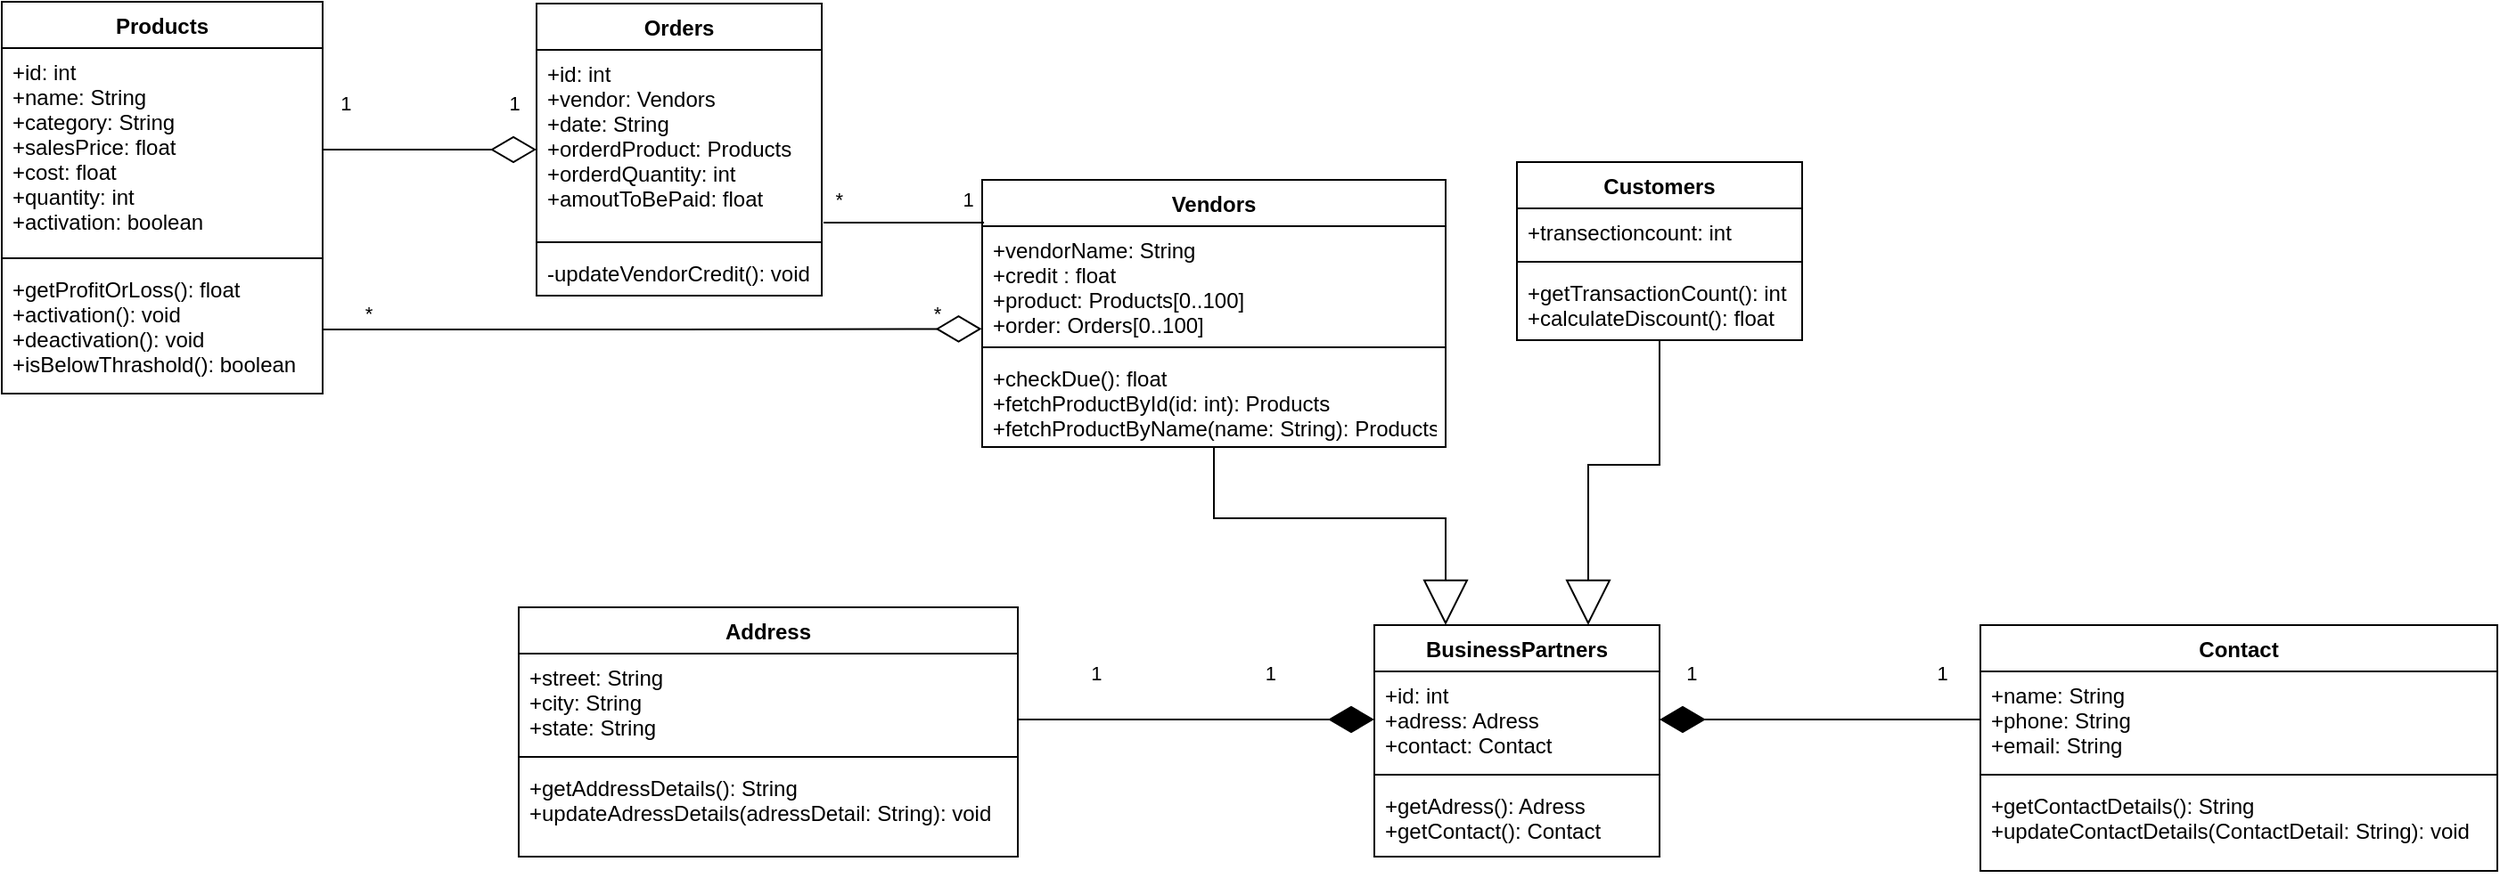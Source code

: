 <mxfile version="15.0.3" type="device"><diagram id="qLO9hhIjqzp7TFE4sAZy" name="Page-1"><mxGraphModel dx="1612" dy="980" grid="1" gridSize="10" guides="1" tooltips="1" connect="1" arrows="1" fold="1" page="1" pageScale="1" pageWidth="850" pageHeight="1100" math="0" shadow="0"><root><mxCell id="0"/><mxCell id="1" parent="0"/><mxCell id="kvYXy68D2k0xC--jreQp-56" style="edgeStyle=orthogonalEdgeStyle;rounded=0;orthogonalLoop=1;jettySize=auto;html=1;entryX=0.25;entryY=0;entryDx=0;entryDy=0;endArrow=block;endFill=0;startSize=5;endSize=23;strokeWidth=1;align=center;verticalAlign=bottom;" edge="1" parent="1" source="kvYXy68D2k0xC--jreQp-5" target="kvYXy68D2k0xC--jreQp-40"><mxGeometry relative="1" as="geometry"/></mxCell><mxCell id="kvYXy68D2k0xC--jreQp-5" value="Vendors" style="swimlane;fontStyle=1;align=center;verticalAlign=top;childLayout=stackLayout;horizontal=1;startSize=26;horizontalStack=0;resizeParent=1;resizeParentMax=0;resizeLast=0;collapsible=1;marginBottom=0;" vertex="1" parent="1"><mxGeometry x="580" y="340" width="260" height="150" as="geometry"/></mxCell><mxCell id="kvYXy68D2k0xC--jreQp-6" value="+vendorName: String&#10;+credit : float&#10;+product: Products[0..100]&#10;+order: Orders[0..100]" style="text;strokeColor=none;fillColor=none;align=left;verticalAlign=top;spacingLeft=4;spacingRight=4;overflow=hidden;rotatable=0;points=[[0,0.5],[1,0.5]];portConstraint=eastwest;" vertex="1" parent="kvYXy68D2k0xC--jreQp-5"><mxGeometry y="26" width="260" height="64" as="geometry"/></mxCell><mxCell id="kvYXy68D2k0xC--jreQp-7" value="" style="line;strokeWidth=1;fillColor=none;align=left;verticalAlign=middle;spacingTop=-1;spacingLeft=3;spacingRight=3;rotatable=0;labelPosition=right;points=[];portConstraint=eastwest;" vertex="1" parent="kvYXy68D2k0xC--jreQp-5"><mxGeometry y="90" width="260" height="8" as="geometry"/></mxCell><mxCell id="kvYXy68D2k0xC--jreQp-8" value="+checkDue(): float&#10;+fetchProductById(id: int): Products&#10;+fetchProductByName(name: String): Products" style="text;strokeColor=none;fillColor=none;align=left;verticalAlign=top;spacingLeft=4;spacingRight=4;overflow=hidden;rotatable=0;points=[[0,0.5],[1,0.5]];portConstraint=eastwest;" vertex="1" parent="kvYXy68D2k0xC--jreQp-5"><mxGeometry y="98" width="260" height="52" as="geometry"/></mxCell><mxCell id="kvYXy68D2k0xC--jreQp-55" style="edgeStyle=orthogonalEdgeStyle;rounded=0;orthogonalLoop=1;jettySize=auto;html=1;endArrow=block;endFill=0;startSize=5;endSize=23;strokeWidth=1;align=center;verticalAlign=bottom;bendable=1;entryX=0.75;entryY=0;entryDx=0;entryDy=0;ignoreEdge=0;noJump=0;deletable=1;cloneable=1;movable=1;backgroundOutline=0;metaEdit=0;fixDash=0;anchorPointDirection=1;" edge="1" parent="1" source="kvYXy68D2k0xC--jreQp-9" target="kvYXy68D2k0xC--jreQp-40"><mxGeometry relative="1" as="geometry"><mxPoint x="960" y="540" as="targetPoint"/></mxGeometry></mxCell><mxCell id="kvYXy68D2k0xC--jreQp-9" value="Customers" style="swimlane;fontStyle=1;align=center;verticalAlign=top;childLayout=stackLayout;horizontal=1;startSize=26;horizontalStack=0;resizeParent=1;resizeParentMax=0;resizeLast=0;collapsible=1;marginBottom=0;" vertex="1" parent="1"><mxGeometry x="880" y="330" width="160" height="100" as="geometry"/></mxCell><mxCell id="kvYXy68D2k0xC--jreQp-10" value="+transectioncount: int" style="text;strokeColor=none;fillColor=none;align=left;verticalAlign=top;spacingLeft=4;spacingRight=4;overflow=hidden;rotatable=0;points=[[0,0.5],[1,0.5]];portConstraint=eastwest;" vertex="1" parent="kvYXy68D2k0xC--jreQp-9"><mxGeometry y="26" width="160" height="26" as="geometry"/></mxCell><mxCell id="kvYXy68D2k0xC--jreQp-11" value="" style="line;strokeWidth=1;fillColor=none;align=left;verticalAlign=middle;spacingTop=-1;spacingLeft=3;spacingRight=3;rotatable=0;labelPosition=right;points=[];portConstraint=eastwest;" vertex="1" parent="kvYXy68D2k0xC--jreQp-9"><mxGeometry y="52" width="160" height="8" as="geometry"/></mxCell><mxCell id="kvYXy68D2k0xC--jreQp-12" value="+getTransactionCount(): int&#10;+calculateDiscount(): float" style="text;strokeColor=none;fillColor=none;align=left;verticalAlign=top;spacingLeft=4;spacingRight=4;overflow=hidden;rotatable=0;points=[[0,0.5],[1,0.5]];portConstraint=eastwest;" vertex="1" parent="kvYXy68D2k0xC--jreQp-9"><mxGeometry y="60" width="160" height="40" as="geometry"/></mxCell><mxCell id="kvYXy68D2k0xC--jreQp-13" value="Orders" style="swimlane;fontStyle=1;align=center;verticalAlign=top;childLayout=stackLayout;horizontal=1;startSize=26;horizontalStack=0;resizeParent=1;resizeParentMax=0;resizeLast=0;collapsible=1;marginBottom=0;" vertex="1" parent="1"><mxGeometry x="330" y="241" width="160" height="164" as="geometry"/></mxCell><mxCell id="kvYXy68D2k0xC--jreQp-14" value="+id: int&#10;+vendor: Vendors&#10;+date: String&#10;+orderdProduct: Products&#10;+orderdQuantity: int&#10;+amoutToBePaid: float" style="text;strokeColor=none;fillColor=none;align=left;verticalAlign=top;spacingLeft=4;spacingRight=4;overflow=hidden;rotatable=0;points=[[0,0.5],[1,0.5]];portConstraint=eastwest;" vertex="1" parent="kvYXy68D2k0xC--jreQp-13"><mxGeometry y="26" width="160" height="104" as="geometry"/></mxCell><mxCell id="kvYXy68D2k0xC--jreQp-15" value="" style="line;strokeWidth=1;fillColor=none;align=left;verticalAlign=middle;spacingTop=-1;spacingLeft=3;spacingRight=3;rotatable=0;labelPosition=right;points=[];portConstraint=eastwest;" vertex="1" parent="kvYXy68D2k0xC--jreQp-13"><mxGeometry y="130" width="160" height="8" as="geometry"/></mxCell><mxCell id="kvYXy68D2k0xC--jreQp-16" value="-updateVendorCredit(): void" style="text;strokeColor=none;fillColor=none;align=left;verticalAlign=top;spacingLeft=4;spacingRight=4;overflow=hidden;rotatable=0;points=[[0,0.5],[1,0.5]];portConstraint=eastwest;" vertex="1" parent="kvYXy68D2k0xC--jreQp-13"><mxGeometry y="138" width="160" height="26" as="geometry"/></mxCell><mxCell id="kvYXy68D2k0xC--jreQp-17" value="Products" style="swimlane;fontStyle=1;align=center;verticalAlign=top;childLayout=stackLayout;horizontal=1;startSize=26;horizontalStack=0;resizeParent=1;resizeParentMax=0;resizeLast=0;collapsible=1;marginBottom=0;" vertex="1" parent="1"><mxGeometry x="30" y="240" width="180" height="220" as="geometry"/></mxCell><mxCell id="kvYXy68D2k0xC--jreQp-18" value="+id: int&#10;+name: String&#10;+category: String&#10;+salesPrice: float&#10;+cost: float&#10;+quantity: int&#10;+activation: boolean" style="text;strokeColor=none;fillColor=none;align=left;verticalAlign=top;spacingLeft=4;spacingRight=4;overflow=hidden;rotatable=0;points=[[0,0.5],[1,0.5]];portConstraint=eastwest;" vertex="1" parent="kvYXy68D2k0xC--jreQp-17"><mxGeometry y="26" width="180" height="114" as="geometry"/></mxCell><mxCell id="kvYXy68D2k0xC--jreQp-19" value="" style="line;strokeWidth=1;fillColor=none;align=left;verticalAlign=middle;spacingTop=-1;spacingLeft=3;spacingRight=3;rotatable=0;labelPosition=right;points=[];portConstraint=eastwest;" vertex="1" parent="kvYXy68D2k0xC--jreQp-17"><mxGeometry y="140" width="180" height="8" as="geometry"/></mxCell><mxCell id="kvYXy68D2k0xC--jreQp-20" value="+getProfitOrLoss(): float&#10;+activation(): void&#10;+deactivation(): void&#10;+isBelowThrashold(): boolean" style="text;strokeColor=none;fillColor=none;align=left;verticalAlign=top;spacingLeft=4;spacingRight=4;overflow=hidden;rotatable=0;points=[[0,0.5],[1,0.5]];portConstraint=eastwest;" vertex="1" parent="kvYXy68D2k0xC--jreQp-17"><mxGeometry y="148" width="180" height="72" as="geometry"/></mxCell><mxCell id="kvYXy68D2k0xC--jreQp-35" value="&lt;p style=&quot;line-height: 0%&quot;&gt;1&amp;nbsp; &amp;nbsp; &amp;nbsp; &amp;nbsp; &amp;nbsp; &amp;nbsp; &amp;nbsp; &amp;nbsp; &amp;nbsp; &amp;nbsp; &amp;nbsp; &amp;nbsp; &amp;nbsp; &amp;nbsp; &amp;nbsp;1&lt;/p&gt;" style="edgeStyle=orthogonalEdgeStyle;rounded=0;orthogonalLoop=1;jettySize=auto;html=1;exitX=1;exitY=0.5;exitDx=0;exitDy=0;startSize=5;endSize=23;strokeWidth=1;align=center;verticalAlign=bottom;endArrow=diamondThin;endFill=0;" edge="1" parent="1" source="kvYXy68D2k0xC--jreQp-18" target="kvYXy68D2k0xC--jreQp-13"><mxGeometry y="13" relative="1" as="geometry"><mxPoint as="offset"/></mxGeometry></mxCell><mxCell id="kvYXy68D2k0xC--jreQp-36" value="Address" style="swimlane;fontStyle=1;align=center;verticalAlign=top;childLayout=stackLayout;horizontal=1;startSize=26;horizontalStack=0;resizeParent=1;resizeParentMax=0;resizeLast=0;collapsible=1;marginBottom=0;" vertex="1" parent="1"><mxGeometry x="320" y="580" width="280" height="140" as="geometry"/></mxCell><mxCell id="kvYXy68D2k0xC--jreQp-37" value="+street: String&#10;+city: String&#10;+state: String" style="text;strokeColor=none;fillColor=none;align=left;verticalAlign=top;spacingLeft=4;spacingRight=4;overflow=hidden;rotatable=0;points=[[0,0.5],[1,0.5]];portConstraint=eastwest;" vertex="1" parent="kvYXy68D2k0xC--jreQp-36"><mxGeometry y="26" width="280" height="54" as="geometry"/></mxCell><mxCell id="kvYXy68D2k0xC--jreQp-38" value="" style="line;strokeWidth=1;fillColor=none;align=left;verticalAlign=middle;spacingTop=-1;spacingLeft=3;spacingRight=3;rotatable=0;labelPosition=right;points=[];portConstraint=eastwest;" vertex="1" parent="kvYXy68D2k0xC--jreQp-36"><mxGeometry y="80" width="280" height="8" as="geometry"/></mxCell><mxCell id="kvYXy68D2k0xC--jreQp-39" value="+getAddressDetails(): String&#10;+updateAdressDetails(adressDetail: String): void" style="text;strokeColor=none;fillColor=none;align=left;verticalAlign=top;spacingLeft=4;spacingRight=4;overflow=hidden;rotatable=0;points=[[0,0.5],[1,0.5]];portConstraint=eastwest;" vertex="1" parent="kvYXy68D2k0xC--jreQp-36"><mxGeometry y="88" width="280" height="52" as="geometry"/></mxCell><mxCell id="kvYXy68D2k0xC--jreQp-40" value="BusinessPartners" style="swimlane;fontStyle=1;align=center;verticalAlign=top;childLayout=stackLayout;horizontal=1;startSize=26;horizontalStack=0;resizeParent=1;resizeParentMax=0;resizeLast=0;collapsible=1;marginBottom=0;" vertex="1" parent="1"><mxGeometry x="800" y="590" width="160" height="130" as="geometry"/></mxCell><mxCell id="kvYXy68D2k0xC--jreQp-41" value="+id: int&#10;+adress: Adress&#10;+contact: Contact" style="text;strokeColor=none;fillColor=none;align=left;verticalAlign=top;spacingLeft=4;spacingRight=4;overflow=hidden;rotatable=0;points=[[0,0.5],[1,0.5]];portConstraint=eastwest;" vertex="1" parent="kvYXy68D2k0xC--jreQp-40"><mxGeometry y="26" width="160" height="54" as="geometry"/></mxCell><mxCell id="kvYXy68D2k0xC--jreQp-42" value="" style="line;strokeWidth=1;fillColor=none;align=left;verticalAlign=middle;spacingTop=-1;spacingLeft=3;spacingRight=3;rotatable=0;labelPosition=right;points=[];portConstraint=eastwest;" vertex="1" parent="kvYXy68D2k0xC--jreQp-40"><mxGeometry y="80" width="160" height="8" as="geometry"/></mxCell><mxCell id="kvYXy68D2k0xC--jreQp-43" value="+getAdress(): Adress&#10;+getContact(): Contact" style="text;strokeColor=none;fillColor=none;align=left;verticalAlign=top;spacingLeft=4;spacingRight=4;overflow=hidden;rotatable=0;points=[[0,0.5],[1,0.5]];portConstraint=eastwest;" vertex="1" parent="kvYXy68D2k0xC--jreQp-40"><mxGeometry y="88" width="160" height="42" as="geometry"/></mxCell><mxCell id="kvYXy68D2k0xC--jreQp-48" value="Contact" style="swimlane;fontStyle=1;align=center;verticalAlign=top;childLayout=stackLayout;horizontal=1;startSize=26;horizontalStack=0;resizeParent=1;resizeParentMax=0;resizeLast=0;collapsible=1;marginBottom=0;" vertex="1" parent="1"><mxGeometry x="1140" y="590" width="290" height="138" as="geometry"/></mxCell><mxCell id="kvYXy68D2k0xC--jreQp-49" value="+name: String&#10;+phone: String&#10;+email: String" style="text;strokeColor=none;fillColor=none;align=left;verticalAlign=top;spacingLeft=4;spacingRight=4;overflow=hidden;rotatable=0;points=[[0,0.5],[1,0.5]];portConstraint=eastwest;" vertex="1" parent="kvYXy68D2k0xC--jreQp-48"><mxGeometry y="26" width="290" height="54" as="geometry"/></mxCell><mxCell id="kvYXy68D2k0xC--jreQp-50" value="" style="line;strokeWidth=1;fillColor=none;align=left;verticalAlign=middle;spacingTop=-1;spacingLeft=3;spacingRight=3;rotatable=0;labelPosition=right;points=[];portConstraint=eastwest;" vertex="1" parent="kvYXy68D2k0xC--jreQp-48"><mxGeometry y="80" width="290" height="8" as="geometry"/></mxCell><mxCell id="kvYXy68D2k0xC--jreQp-51" value="+getContactDetails(): String&#10;+updateContactDetails(ContactDetail: String): void" style="text;strokeColor=none;fillColor=none;align=left;verticalAlign=top;spacingLeft=4;spacingRight=4;overflow=hidden;rotatable=0;points=[[0,0.5],[1,0.5]];portConstraint=eastwest;" vertex="1" parent="kvYXy68D2k0xC--jreQp-48"><mxGeometry y="88" width="290" height="50" as="geometry"/></mxCell><mxCell id="kvYXy68D2k0xC--jreQp-52" value="&lt;p style=&quot;line-height: 0%&quot;&gt;&amp;nbsp;1&amp;nbsp; &amp;nbsp; &amp;nbsp; &amp;nbsp; &amp;nbsp; &amp;nbsp; &amp;nbsp; &amp;nbsp; &amp;nbsp; &amp;nbsp; &amp;nbsp; &amp;nbsp; &amp;nbsp; &amp;nbsp; &amp;nbsp; 1&lt;/p&gt;" style="edgeStyle=orthogonalEdgeStyle;rounded=0;orthogonalLoop=1;jettySize=auto;html=1;exitX=1;exitY=0.5;exitDx=0;exitDy=0;entryX=0;entryY=0.5;entryDx=0;entryDy=0;endArrow=diamondThin;endFill=1;startSize=5;endSize=23;strokeWidth=1;align=center;verticalAlign=bottom;" edge="1" parent="1" source="kvYXy68D2k0xC--jreQp-37" target="kvYXy68D2k0xC--jreQp-41"><mxGeometry x="-0.045" y="13" relative="1" as="geometry"><Array as="points"><mxPoint x="600" y="643"/><mxPoint x="600" y="643"/></Array><mxPoint as="offset"/></mxGeometry></mxCell><mxCell id="kvYXy68D2k0xC--jreQp-53" value="&lt;p style=&quot;line-height: 0%&quot;&gt;1&amp;nbsp; &amp;nbsp; &amp;nbsp; &amp;nbsp; &amp;nbsp; &amp;nbsp; &amp;nbsp; &amp;nbsp; &amp;nbsp; &amp;nbsp; &amp;nbsp; &amp;nbsp; &amp;nbsp; &amp;nbsp; &amp;nbsp; &amp;nbsp; &amp;nbsp; &amp;nbsp; &amp;nbsp; &amp;nbsp; &amp;nbsp; &amp;nbsp; 1&lt;/p&gt;" style="edgeStyle=orthogonalEdgeStyle;rounded=0;orthogonalLoop=1;jettySize=auto;html=1;exitX=0;exitY=0.5;exitDx=0;exitDy=0;entryX=1;entryY=0.5;entryDx=0;entryDy=0;endArrow=diamondThin;endFill=1;startSize=5;endSize=23;strokeWidth=1;align=center;verticalAlign=bottom;" edge="1" parent="1" source="kvYXy68D2k0xC--jreQp-49" target="kvYXy68D2k0xC--jreQp-41"><mxGeometry x="0.03" y="-13" relative="1" as="geometry"><mxPoint as="offset"/></mxGeometry></mxCell><mxCell id="kvYXy68D2k0xC--jreQp-60" value="&lt;p style=&quot;line-height: 0%&quot;&gt;*&amp;nbsp; &amp;nbsp; &amp;nbsp; &amp;nbsp; &amp;nbsp; &amp;nbsp; &amp;nbsp; &amp;nbsp; &amp;nbsp; &amp;nbsp; &amp;nbsp; 1&lt;/p&gt;" style="endArrow=none;endFill=0;endSize=24;html=1;strokeWidth=1;align=center;verticalAlign=bottom;entryX=0.004;entryY=-0.031;entryDx=0;entryDy=0;entryPerimeter=0;" edge="1" parent="1" target="kvYXy68D2k0xC--jreQp-6"><mxGeometry width="160" relative="1" as="geometry"><mxPoint x="491" y="364" as="sourcePoint"/><mxPoint x="630" y="240" as="targetPoint"/><Array as="points"/></mxGeometry></mxCell><mxCell id="kvYXy68D2k0xC--jreQp-61" value="*&amp;nbsp; &amp;nbsp; &amp;nbsp; &amp;nbsp; &amp;nbsp; &amp;nbsp; &amp;nbsp; &amp;nbsp; &amp;nbsp; &amp;nbsp; &amp;nbsp; &amp;nbsp; &amp;nbsp; &amp;nbsp; &amp;nbsp; &amp;nbsp; &amp;nbsp; &amp;nbsp; &amp;nbsp; &amp;nbsp; &amp;nbsp; &amp;nbsp; &amp;nbsp; &amp;nbsp; &amp;nbsp; &amp;nbsp; &amp;nbsp; &amp;nbsp; &amp;nbsp; &amp;nbsp; &amp;nbsp; &amp;nbsp; &amp;nbsp; &amp;nbsp; &amp;nbsp; &amp;nbsp; &amp;nbsp; &amp;nbsp; &amp;nbsp; &amp;nbsp; &amp;nbsp; &amp;nbsp; &amp;nbsp; &amp;nbsp; &amp;nbsp; &amp;nbsp; &amp;nbsp; &amp;nbsp; &amp;nbsp; &amp;nbsp; &amp;nbsp; &amp;nbsp;*" style="edgeStyle=orthogonalEdgeStyle;rounded=0;orthogonalLoop=1;jettySize=auto;html=1;exitX=1;exitY=0.5;exitDx=0;exitDy=0;entryX=-0.001;entryY=0.901;entryDx=0;entryDy=0;entryPerimeter=0;endArrow=diamondThin;endFill=0;startSize=5;endSize=23;strokeWidth=1;align=center;verticalAlign=bottom;startArrow=none;startFill=0;" edge="1" parent="1" source="kvYXy68D2k0xC--jreQp-20" target="kvYXy68D2k0xC--jreQp-6"><mxGeometry relative="1" as="geometry"/></mxCell></root></mxGraphModel></diagram></mxfile>